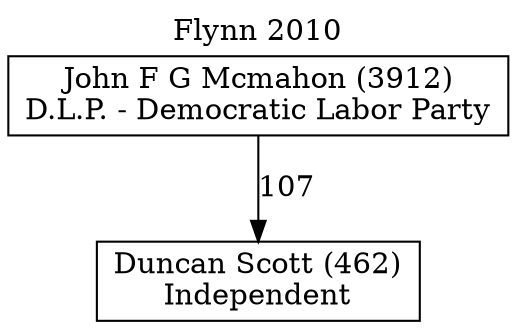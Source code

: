// House preference flow
digraph "Duncan Scott (462)_Flynn_2010" {
	graph [label="Flynn 2010" labelloc=t mclimit=10]
	node [shape=box]
	"Duncan Scott (462)" [label="Duncan Scott (462)
Independent"]
	"John F G Mcmahon (3912)" [label="John F G Mcmahon (3912)
D.L.P. - Democratic Labor Party"]
	"John F G Mcmahon (3912)" -> "Duncan Scott (462)" [label=107]
}
